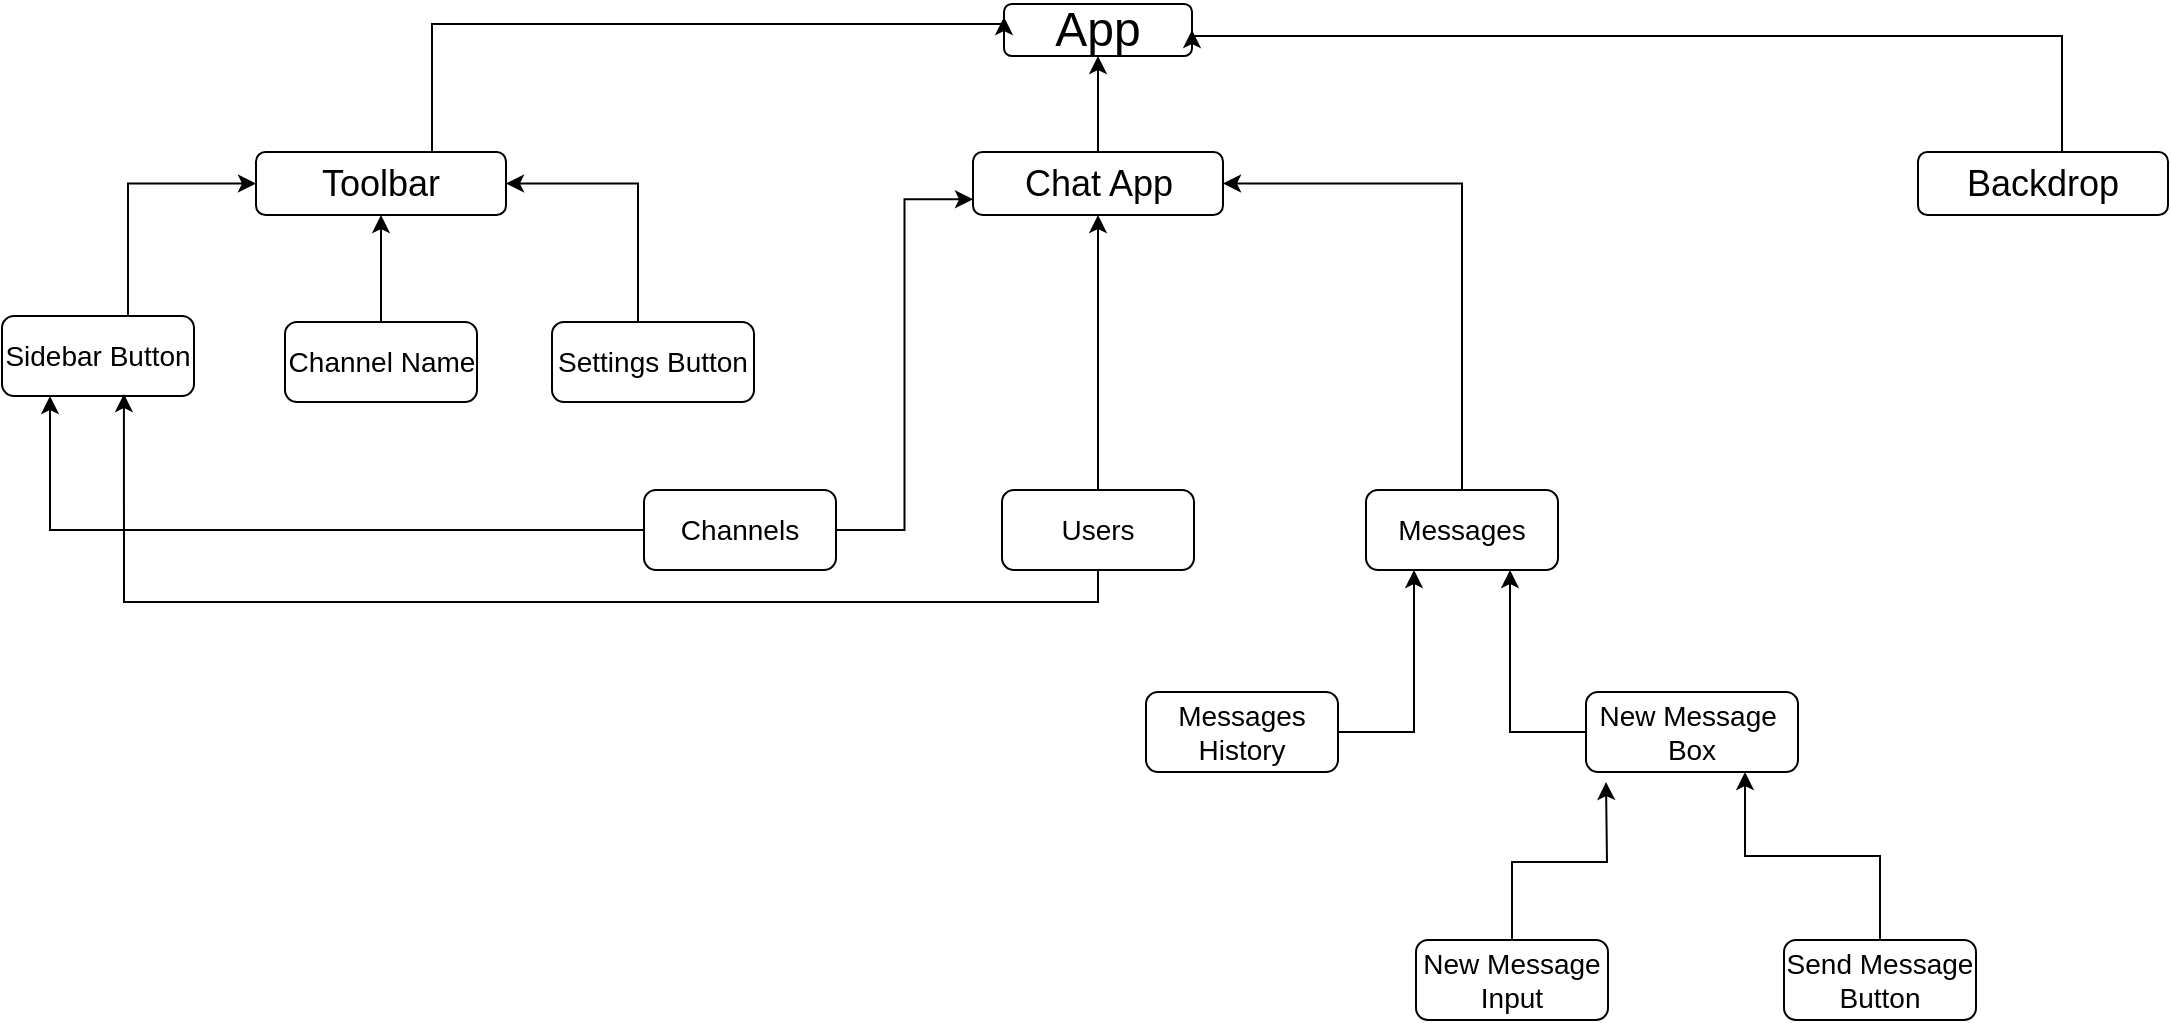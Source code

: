 <mxfile version="13.1.2"><diagram id="NJiOdBwcvUTULmSVhp7D" name="Page-1"><mxGraphModel dx="1422" dy="1308" grid="0" gridSize="10" guides="1" tooltips="1" connect="1" arrows="1" fold="1" page="1" pageScale="1" pageWidth="1100" pageHeight="850" background="none" math="0" shadow="0"><root><mxCell id="0"/><mxCell id="1" parent="0"/><mxCell id="_B3lqNOdXxWL-y4VHW6u-6" value="&lt;div style=&quot;font-size: 24px&quot;&gt;App&lt;/div&gt;" style="rounded=1;whiteSpace=wrap;html=1;" vertex="1" parent="1"><mxGeometry x="509" y="8" width="94" height="26" as="geometry"/></mxCell><mxCell id="_B3lqNOdXxWL-y4VHW6u-16" style="edgeStyle=orthogonalEdgeStyle;rounded=0;orthogonalLoop=1;jettySize=auto;html=1;entryX=0.5;entryY=1;entryDx=0;entryDy=0;" edge="1" parent="1" source="_B3lqNOdXxWL-y4VHW6u-8" target="_B3lqNOdXxWL-y4VHW6u-6"><mxGeometry relative="1" as="geometry"/></mxCell><mxCell id="_B3lqNOdXxWL-y4VHW6u-8" value="&lt;div style=&quot;font-size: 18px&quot;&gt;&lt;font style=&quot;font-size: 18px&quot;&gt;Chat App&lt;br&gt;&lt;/font&gt;&lt;/div&gt;" style="rounded=1;whiteSpace=wrap;html=1;" vertex="1" parent="1"><mxGeometry x="493.5" y="82" width="125" height="31.5" as="geometry"/></mxCell><mxCell id="_B3lqNOdXxWL-y4VHW6u-32" style="edgeStyle=orthogonalEdgeStyle;rounded=0;orthogonalLoop=1;jettySize=auto;html=1;" edge="1" parent="1" source="_B3lqNOdXxWL-y4VHW6u-27" target="_B3lqNOdXxWL-y4VHW6u-31"><mxGeometry relative="1" as="geometry"/></mxCell><mxCell id="_B3lqNOdXxWL-y4VHW6u-27" value="&lt;div style=&quot;font-size: 14px&quot;&gt;&lt;font style=&quot;font-size: 14px&quot;&gt;Channel Name&lt;br&gt;&lt;/font&gt;&lt;/div&gt;" style="rounded=1;whiteSpace=wrap;html=1;" vertex="1" parent="1"><mxGeometry x="149.5" y="167" width="96" height="40" as="geometry"/></mxCell><mxCell id="_B3lqNOdXxWL-y4VHW6u-30" style="edgeStyle=orthogonalEdgeStyle;rounded=0;orthogonalLoop=1;jettySize=auto;html=1;entryX=1;entryY=0.5;entryDx=0;entryDy=0;" edge="1" parent="1" source="_B3lqNOdXxWL-y4VHW6u-29" target="_B3lqNOdXxWL-y4VHW6u-6"><mxGeometry relative="1" as="geometry"><Array as="points"><mxPoint x="1038" y="24"/><mxPoint x="603" y="24"/></Array></mxGeometry></mxCell><mxCell id="_B3lqNOdXxWL-y4VHW6u-29" value="&lt;div style=&quot;font-size: 18px&quot;&gt;&lt;font style=&quot;font-size: 18px&quot;&gt;Backdrop&lt;br&gt;&lt;/font&gt;&lt;/div&gt;" style="rounded=1;whiteSpace=wrap;html=1;" vertex="1" parent="1"><mxGeometry x="966" y="82" width="125" height="31.5" as="geometry"/></mxCell><mxCell id="_B3lqNOdXxWL-y4VHW6u-33" style="edgeStyle=orthogonalEdgeStyle;rounded=0;orthogonalLoop=1;jettySize=auto;html=1;entryX=0;entryY=0.25;entryDx=0;entryDy=0;" edge="1" parent="1" source="_B3lqNOdXxWL-y4VHW6u-31" target="_B3lqNOdXxWL-y4VHW6u-6"><mxGeometry relative="1" as="geometry"><Array as="points"><mxPoint x="223" y="101"/><mxPoint x="223" y="18"/></Array></mxGeometry></mxCell><mxCell id="_B3lqNOdXxWL-y4VHW6u-31" value="&lt;div style=&quot;font-size: 18px&quot;&gt;&lt;font style=&quot;font-size: 18px&quot;&gt;Toolbar&lt;br&gt;&lt;/font&gt;&lt;/div&gt;" style="rounded=1;whiteSpace=wrap;html=1;" vertex="1" parent="1"><mxGeometry x="135" y="82" width="125" height="31.5" as="geometry"/></mxCell><mxCell id="_B3lqNOdXxWL-y4VHW6u-42" style="edgeStyle=orthogonalEdgeStyle;rounded=0;orthogonalLoop=1;jettySize=auto;html=1;entryX=1;entryY=0.5;entryDx=0;entryDy=0;" edge="1" parent="1" source="_B3lqNOdXxWL-y4VHW6u-34" target="_B3lqNOdXxWL-y4VHW6u-31"><mxGeometry relative="1" as="geometry"><Array as="points"><mxPoint x="326" y="98"/></Array></mxGeometry></mxCell><mxCell id="_B3lqNOdXxWL-y4VHW6u-34" value="&lt;div style=&quot;font-size: 14px&quot;&gt;&lt;font style=&quot;font-size: 14px&quot;&gt;Settings Button&lt;br&gt;&lt;/font&gt;&lt;/div&gt;" style="rounded=1;whiteSpace=wrap;html=1;" vertex="1" parent="1"><mxGeometry x="283" y="167" width="101" height="40" as="geometry"/></mxCell><mxCell id="_B3lqNOdXxWL-y4VHW6u-36" style="edgeStyle=orthogonalEdgeStyle;rounded=0;orthogonalLoop=1;jettySize=auto;html=1;entryX=0;entryY=0.5;entryDx=0;entryDy=0;" edge="1" parent="1" source="_B3lqNOdXxWL-y4VHW6u-35" target="_B3lqNOdXxWL-y4VHW6u-31"><mxGeometry relative="1" as="geometry"><Array as="points"><mxPoint x="71" y="98"/></Array></mxGeometry></mxCell><mxCell id="_B3lqNOdXxWL-y4VHW6u-35" value="&lt;div style=&quot;font-size: 14px&quot;&gt;&lt;font style=&quot;font-size: 14px&quot;&gt;Sidebar Button&lt;br&gt;&lt;/font&gt;&lt;/div&gt;" style="rounded=1;whiteSpace=wrap;html=1;" vertex="1" parent="1"><mxGeometry x="8" y="164" width="96" height="40" as="geometry"/></mxCell><mxCell id="_B3lqNOdXxWL-y4VHW6u-46" style="edgeStyle=orthogonalEdgeStyle;rounded=0;orthogonalLoop=1;jettySize=auto;html=1;entryX=0;entryY=0.75;entryDx=0;entryDy=0;" edge="1" parent="1" source="_B3lqNOdXxWL-y4VHW6u-39" target="_B3lqNOdXxWL-y4VHW6u-8"><mxGeometry relative="1" as="geometry"/></mxCell><mxCell id="_B3lqNOdXxWL-y4VHW6u-49" style="edgeStyle=orthogonalEdgeStyle;rounded=0;orthogonalLoop=1;jettySize=auto;html=1;entryX=0.25;entryY=1;entryDx=0;entryDy=0;" edge="1" parent="1" source="_B3lqNOdXxWL-y4VHW6u-39" target="_B3lqNOdXxWL-y4VHW6u-35"><mxGeometry relative="1" as="geometry"/></mxCell><mxCell id="_B3lqNOdXxWL-y4VHW6u-39" value="&lt;div style=&quot;font-size: 14px&quot;&gt;&lt;font style=&quot;font-size: 14px&quot;&gt;Channels&lt;br&gt;&lt;/font&gt;&lt;/div&gt;" style="rounded=1;whiteSpace=wrap;html=1;" vertex="1" parent="1"><mxGeometry x="329" y="251" width="96" height="40" as="geometry"/></mxCell><mxCell id="_B3lqNOdXxWL-y4VHW6u-63" style="edgeStyle=orthogonalEdgeStyle;rounded=0;orthogonalLoop=1;jettySize=auto;html=1;entryX=1;entryY=0.5;entryDx=0;entryDy=0;" edge="1" parent="1" source="_B3lqNOdXxWL-y4VHW6u-44" target="_B3lqNOdXxWL-y4VHW6u-8"><mxGeometry relative="1" as="geometry"><Array as="points"><mxPoint x="738" y="98"/></Array></mxGeometry></mxCell><mxCell id="_B3lqNOdXxWL-y4VHW6u-44" value="&lt;div style=&quot;font-size: 14px&quot;&gt;&lt;font style=&quot;font-size: 14px&quot;&gt;Messages&lt;br&gt;&lt;/font&gt;&lt;/div&gt;" style="rounded=1;whiteSpace=wrap;html=1;" vertex="1" parent="1"><mxGeometry x="690" y="251" width="96" height="40" as="geometry"/></mxCell><mxCell id="_B3lqNOdXxWL-y4VHW6u-60" style="edgeStyle=orthogonalEdgeStyle;rounded=0;orthogonalLoop=1;jettySize=auto;html=1;" edge="1" parent="1" source="_B3lqNOdXxWL-y4VHW6u-45" target="_B3lqNOdXxWL-y4VHW6u-8"><mxGeometry relative="1" as="geometry"/></mxCell><mxCell id="_B3lqNOdXxWL-y4VHW6u-61" style="edgeStyle=orthogonalEdgeStyle;rounded=0;orthogonalLoop=1;jettySize=auto;html=1;entryX=0.635;entryY=0.975;entryDx=0;entryDy=0;entryPerimeter=0;" edge="1" parent="1" source="_B3lqNOdXxWL-y4VHW6u-45" target="_B3lqNOdXxWL-y4VHW6u-35"><mxGeometry relative="1" as="geometry"><Array as="points"><mxPoint x="556" y="307"/><mxPoint x="69" y="307"/></Array></mxGeometry></mxCell><mxCell id="_B3lqNOdXxWL-y4VHW6u-45" value="&lt;div style=&quot;font-size: 14px&quot;&gt;&lt;font style=&quot;font-size: 14px&quot;&gt;Users&lt;br&gt;&lt;/font&gt;&lt;/div&gt;" style="rounded=1;whiteSpace=wrap;html=1;" vertex="1" parent="1"><mxGeometry x="508" y="251" width="96" height="40" as="geometry"/></mxCell><mxCell id="_B3lqNOdXxWL-y4VHW6u-54" style="edgeStyle=orthogonalEdgeStyle;rounded=0;orthogonalLoop=1;jettySize=auto;html=1;entryX=0.25;entryY=1;entryDx=0;entryDy=0;" edge="1" parent="1" source="_B3lqNOdXxWL-y4VHW6u-52" target="_B3lqNOdXxWL-y4VHW6u-44"><mxGeometry relative="1" as="geometry"/></mxCell><mxCell id="_B3lqNOdXxWL-y4VHW6u-55" style="edgeStyle=orthogonalEdgeStyle;rounded=0;orthogonalLoop=1;jettySize=auto;html=1;entryX=0.75;entryY=1;entryDx=0;entryDy=0;" edge="1" parent="1" source="_B3lqNOdXxWL-y4VHW6u-53" target="_B3lqNOdXxWL-y4VHW6u-44"><mxGeometry relative="1" as="geometry"/></mxCell><mxCell id="_B3lqNOdXxWL-y4VHW6u-53" value="&lt;div style=&quot;font-size: 14px&quot;&gt;&lt;font style=&quot;font-size: 14px&quot;&gt;New Message&amp;nbsp; Box&lt;br&gt;&lt;/font&gt;&lt;/div&gt;" style="rounded=1;whiteSpace=wrap;html=1;" vertex="1" parent="1"><mxGeometry x="800" y="352" width="106" height="40" as="geometry"/></mxCell><mxCell id="_B3lqNOdXxWL-y4VHW6u-68" style="edgeStyle=orthogonalEdgeStyle;rounded=0;orthogonalLoop=1;jettySize=auto;html=1;" edge="1" parent="1" source="_B3lqNOdXxWL-y4VHW6u-56"><mxGeometry relative="1" as="geometry"><mxPoint x="810" y="397" as="targetPoint"/></mxGeometry></mxCell><mxCell id="_B3lqNOdXxWL-y4VHW6u-56" value="&lt;div style=&quot;font-size: 14px&quot;&gt;&lt;font style=&quot;font-size: 14px&quot;&gt;New Message Input&lt;br&gt;&lt;/font&gt;&lt;/div&gt;" style="rounded=1;whiteSpace=wrap;html=1;" vertex="1" parent="1"><mxGeometry x="715" y="476" width="96" height="40" as="geometry"/></mxCell><mxCell id="_B3lqNOdXxWL-y4VHW6u-69" style="edgeStyle=orthogonalEdgeStyle;rounded=0;orthogonalLoop=1;jettySize=auto;html=1;entryX=0.75;entryY=1;entryDx=0;entryDy=0;" edge="1" parent="1" source="_B3lqNOdXxWL-y4VHW6u-57" target="_B3lqNOdXxWL-y4VHW6u-53"><mxGeometry relative="1" as="geometry"/></mxCell><mxCell id="_B3lqNOdXxWL-y4VHW6u-57" value="&lt;div style=&quot;font-size: 14px&quot;&gt;&lt;font style=&quot;font-size: 14px&quot;&gt;Send Message Button&lt;br&gt;&lt;/font&gt;&lt;/div&gt;" style="rounded=1;whiteSpace=wrap;html=1;" vertex="1" parent="1"><mxGeometry x="899" y="476" width="96" height="40" as="geometry"/></mxCell><mxCell id="_B3lqNOdXxWL-y4VHW6u-52" value="&lt;div style=&quot;font-size: 14px&quot;&gt;&lt;font style=&quot;font-size: 14px&quot;&gt;Messages History&lt;br&gt;&lt;/font&gt;&lt;/div&gt;" style="rounded=1;whiteSpace=wrap;html=1;" vertex="1" parent="1"><mxGeometry x="580" y="352" width="96" height="40" as="geometry"/></mxCell><mxCell id="_B3lqNOdXxWL-y4VHW6u-65" style="edgeStyle=orthogonalEdgeStyle;rounded=0;orthogonalLoop=1;jettySize=auto;html=1;exitX=0.5;exitY=1;exitDx=0;exitDy=0;" edge="1" parent="1" source="_B3lqNOdXxWL-y4VHW6u-53" target="_B3lqNOdXxWL-y4VHW6u-53"><mxGeometry relative="1" as="geometry"/></mxCell></root></mxGraphModel></diagram></mxfile>